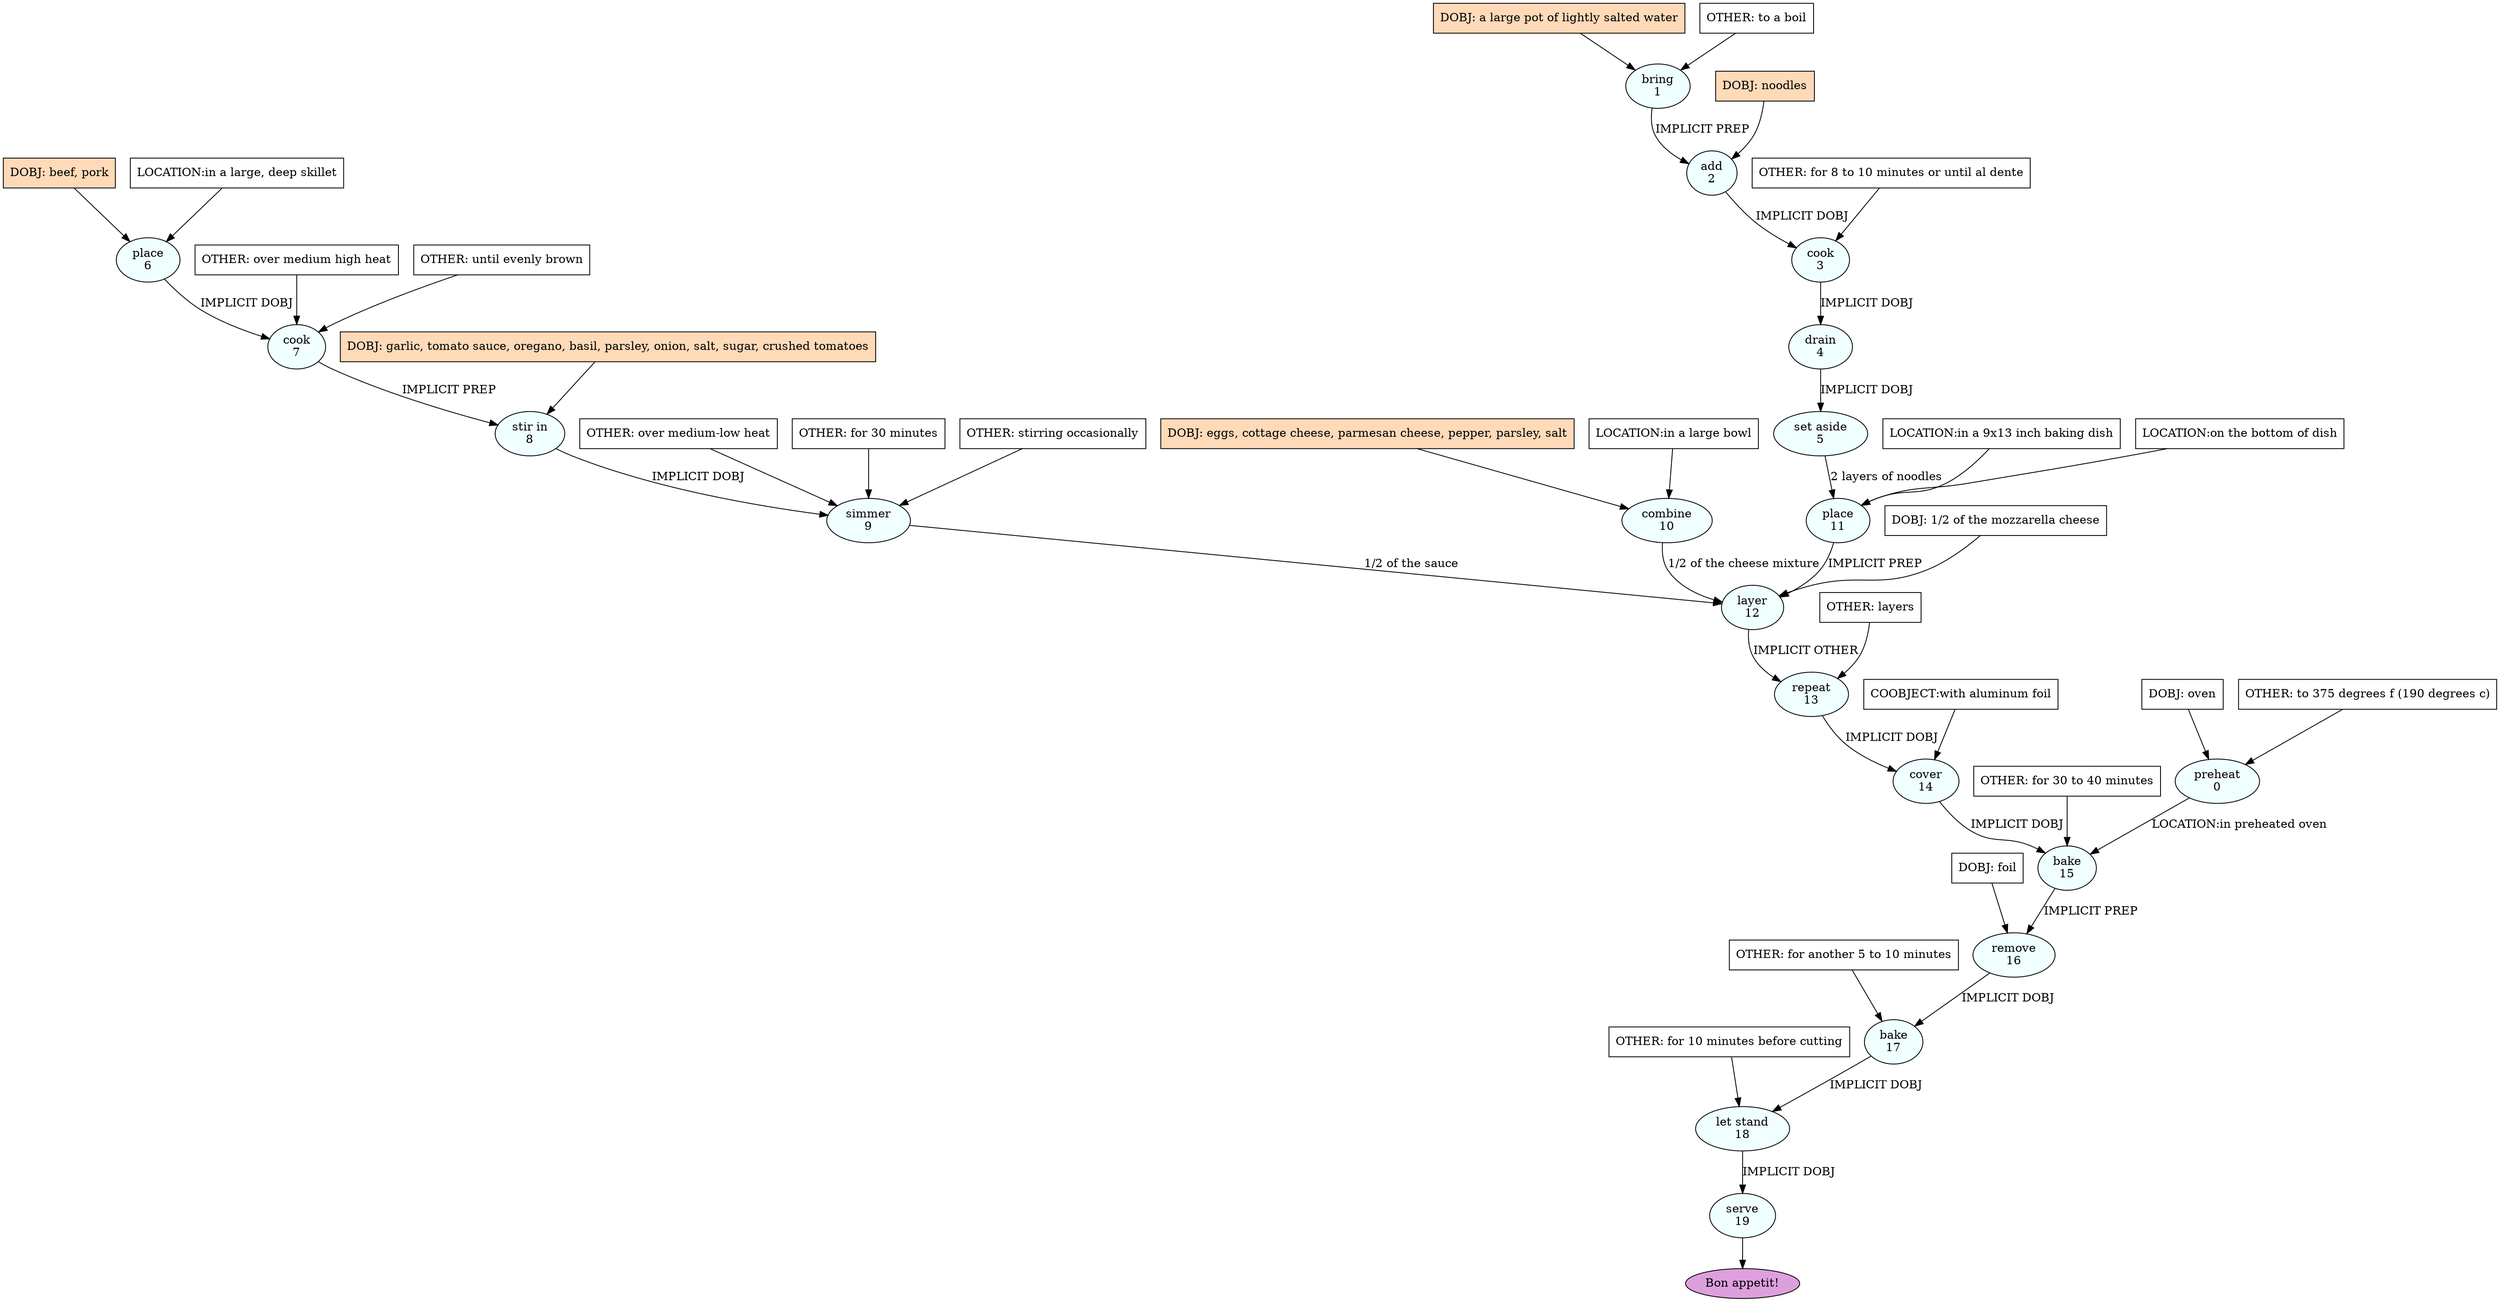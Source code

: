 digraph recipe {
E0[label="preheat
0", shape=oval, style=filled, fillcolor=azure]
E1[label="bring
1", shape=oval, style=filled, fillcolor=azure]
E2[label="add
2", shape=oval, style=filled, fillcolor=azure]
E3[label="cook
3", shape=oval, style=filled, fillcolor=azure]
E4[label="drain
4", shape=oval, style=filled, fillcolor=azure]
E5[label="set aside
5", shape=oval, style=filled, fillcolor=azure]
E6[label="place
6", shape=oval, style=filled, fillcolor=azure]
E7[label="cook
7", shape=oval, style=filled, fillcolor=azure]
E8[label="stir in
8", shape=oval, style=filled, fillcolor=azure]
E9[label="simmer
9", shape=oval, style=filled, fillcolor=azure]
E10[label="combine
10", shape=oval, style=filled, fillcolor=azure]
E11[label="place
11", shape=oval, style=filled, fillcolor=azure]
E12[label="layer
12", shape=oval, style=filled, fillcolor=azure]
E13[label="repeat
13", shape=oval, style=filled, fillcolor=azure]
E14[label="cover
14", shape=oval, style=filled, fillcolor=azure]
E15[label="bake
15", shape=oval, style=filled, fillcolor=azure]
E16[label="remove
16", shape=oval, style=filled, fillcolor=azure]
E17[label="bake
17", shape=oval, style=filled, fillcolor=azure]
E18[label="let stand
18", shape=oval, style=filled, fillcolor=azure]
E19[label="serve
19", shape=oval, style=filled, fillcolor=azure]
D0[label="DOBJ: oven", shape=box, style=filled, fillcolor=white]
D0 -> E0
O0_0[label="OTHER: to 375 degrees f (190 degrees c)", shape=box, style=filled, fillcolor=white]
O0_0 -> E0
D6[label="DOBJ: beef, pork", shape=box, style=filled, fillcolor=peachpuff]
D6 -> E6
P6_0[label="LOCATION:in a large, deep skillet", shape=box, style=filled, fillcolor=white]
P6_0 -> E6
D1[label="DOBJ: a large pot of lightly salted water", shape=box, style=filled, fillcolor=peachpuff]
D1 -> E1
O1_0[label="OTHER: to a boil", shape=box, style=filled, fillcolor=white]
O1_0 -> E1
D10[label="DOBJ: eggs, cottage cheese, parmesan cheese, pepper, parsley, salt", shape=box, style=filled, fillcolor=peachpuff]
D10 -> E10
P10_0[label="LOCATION:in a large bowl", shape=box, style=filled, fillcolor=white]
P10_0 -> E10
D2_ing[label="DOBJ: noodles", shape=box, style=filled, fillcolor=peachpuff]
D2_ing -> E2
E1 -> E2 [label="IMPLICIT PREP"]
E2 -> E3 [label="IMPLICIT DOBJ"]
O3_0_0[label="OTHER: for 8 to 10 minutes or until al dente", shape=box, style=filled, fillcolor=white]
O3_0_0 -> E3
E3 -> E4 [label="IMPLICIT DOBJ"]
E4 -> E5 [label="IMPLICIT DOBJ"]
E6 -> E7 [label="IMPLICIT DOBJ"]
O7_0_0[label="OTHER: over medium high heat", shape=box, style=filled, fillcolor=white]
O7_0_0 -> E7
O7_1_0[label="OTHER: until evenly brown", shape=box, style=filled, fillcolor=white]
O7_1_0 -> E7
D8_ing[label="DOBJ: garlic, tomato sauce, oregano, basil, parsley, onion, salt, sugar, crushed tomatoes", shape=box, style=filled, fillcolor=peachpuff]
D8_ing -> E8
E7 -> E8 [label="IMPLICIT PREP"]
E8 -> E9 [label="IMPLICIT DOBJ"]
O9_0_0[label="OTHER: over medium-low heat", shape=box, style=filled, fillcolor=white]
O9_0_0 -> E9
O9_1_0[label="OTHER: for 30 minutes", shape=box, style=filled, fillcolor=white]
O9_1_0 -> E9
O9_2_0[label="OTHER: stirring occasionally", shape=box, style=filled, fillcolor=white]
O9_2_0 -> E9
E5 -> E11 [label="2 layers of noodles"]
P11_0_0[label="LOCATION:in a 9x13 inch baking dish", shape=box, style=filled, fillcolor=white]
P11_0_0 -> E11
P11_1_0[label="LOCATION:on the bottom of dish", shape=box, style=filled, fillcolor=white]
P11_1_0 -> E11
E10 -> E12 [label="1/2 of the cheese mixture"]
D12_1[label="DOBJ: 1/2 of the mozzarella cheese", shape=box, style=filled, fillcolor=white]
D12_1 -> E12
E9 -> E12 [label="1/2 of the sauce"]
E11 -> E12 [label="IMPLICIT PREP"]
E12 -> E13 [label="IMPLICIT OTHER"]
O13_1_0[label="OTHER: layers", shape=box, style=filled, fillcolor=white]
O13_1_0 -> E13
E13 -> E14 [label="IMPLICIT DOBJ"]
P14_0_0[label="COOBJECT:with aluminum foil", shape=box, style=filled, fillcolor=white]
P14_0_0 -> E14
E14 -> E15 [label="IMPLICIT DOBJ"]
E0 -> E15 [label="LOCATION:in preheated oven"]
O15_0_0[label="OTHER: for 30 to 40 minutes", shape=box, style=filled, fillcolor=white]
O15_0_0 -> E15
D16_0[label="DOBJ: foil", shape=box, style=filled, fillcolor=white]
D16_0 -> E16
E15 -> E16 [label="IMPLICIT PREP"]
E16 -> E17 [label="IMPLICIT DOBJ"]
O17_0_0[label="OTHER: for another 5 to 10 minutes", shape=box, style=filled, fillcolor=white]
O17_0_0 -> E17
E17 -> E18 [label="IMPLICIT DOBJ"]
O18_0_0[label="OTHER: for 10 minutes before cutting", shape=box, style=filled, fillcolor=white]
O18_0_0 -> E18
E18 -> E19 [label="IMPLICIT DOBJ"]
EOR[label="Bon appetit!", shape=oval, style=filled, fillcolor=plum]
E19 -> EOR
}
